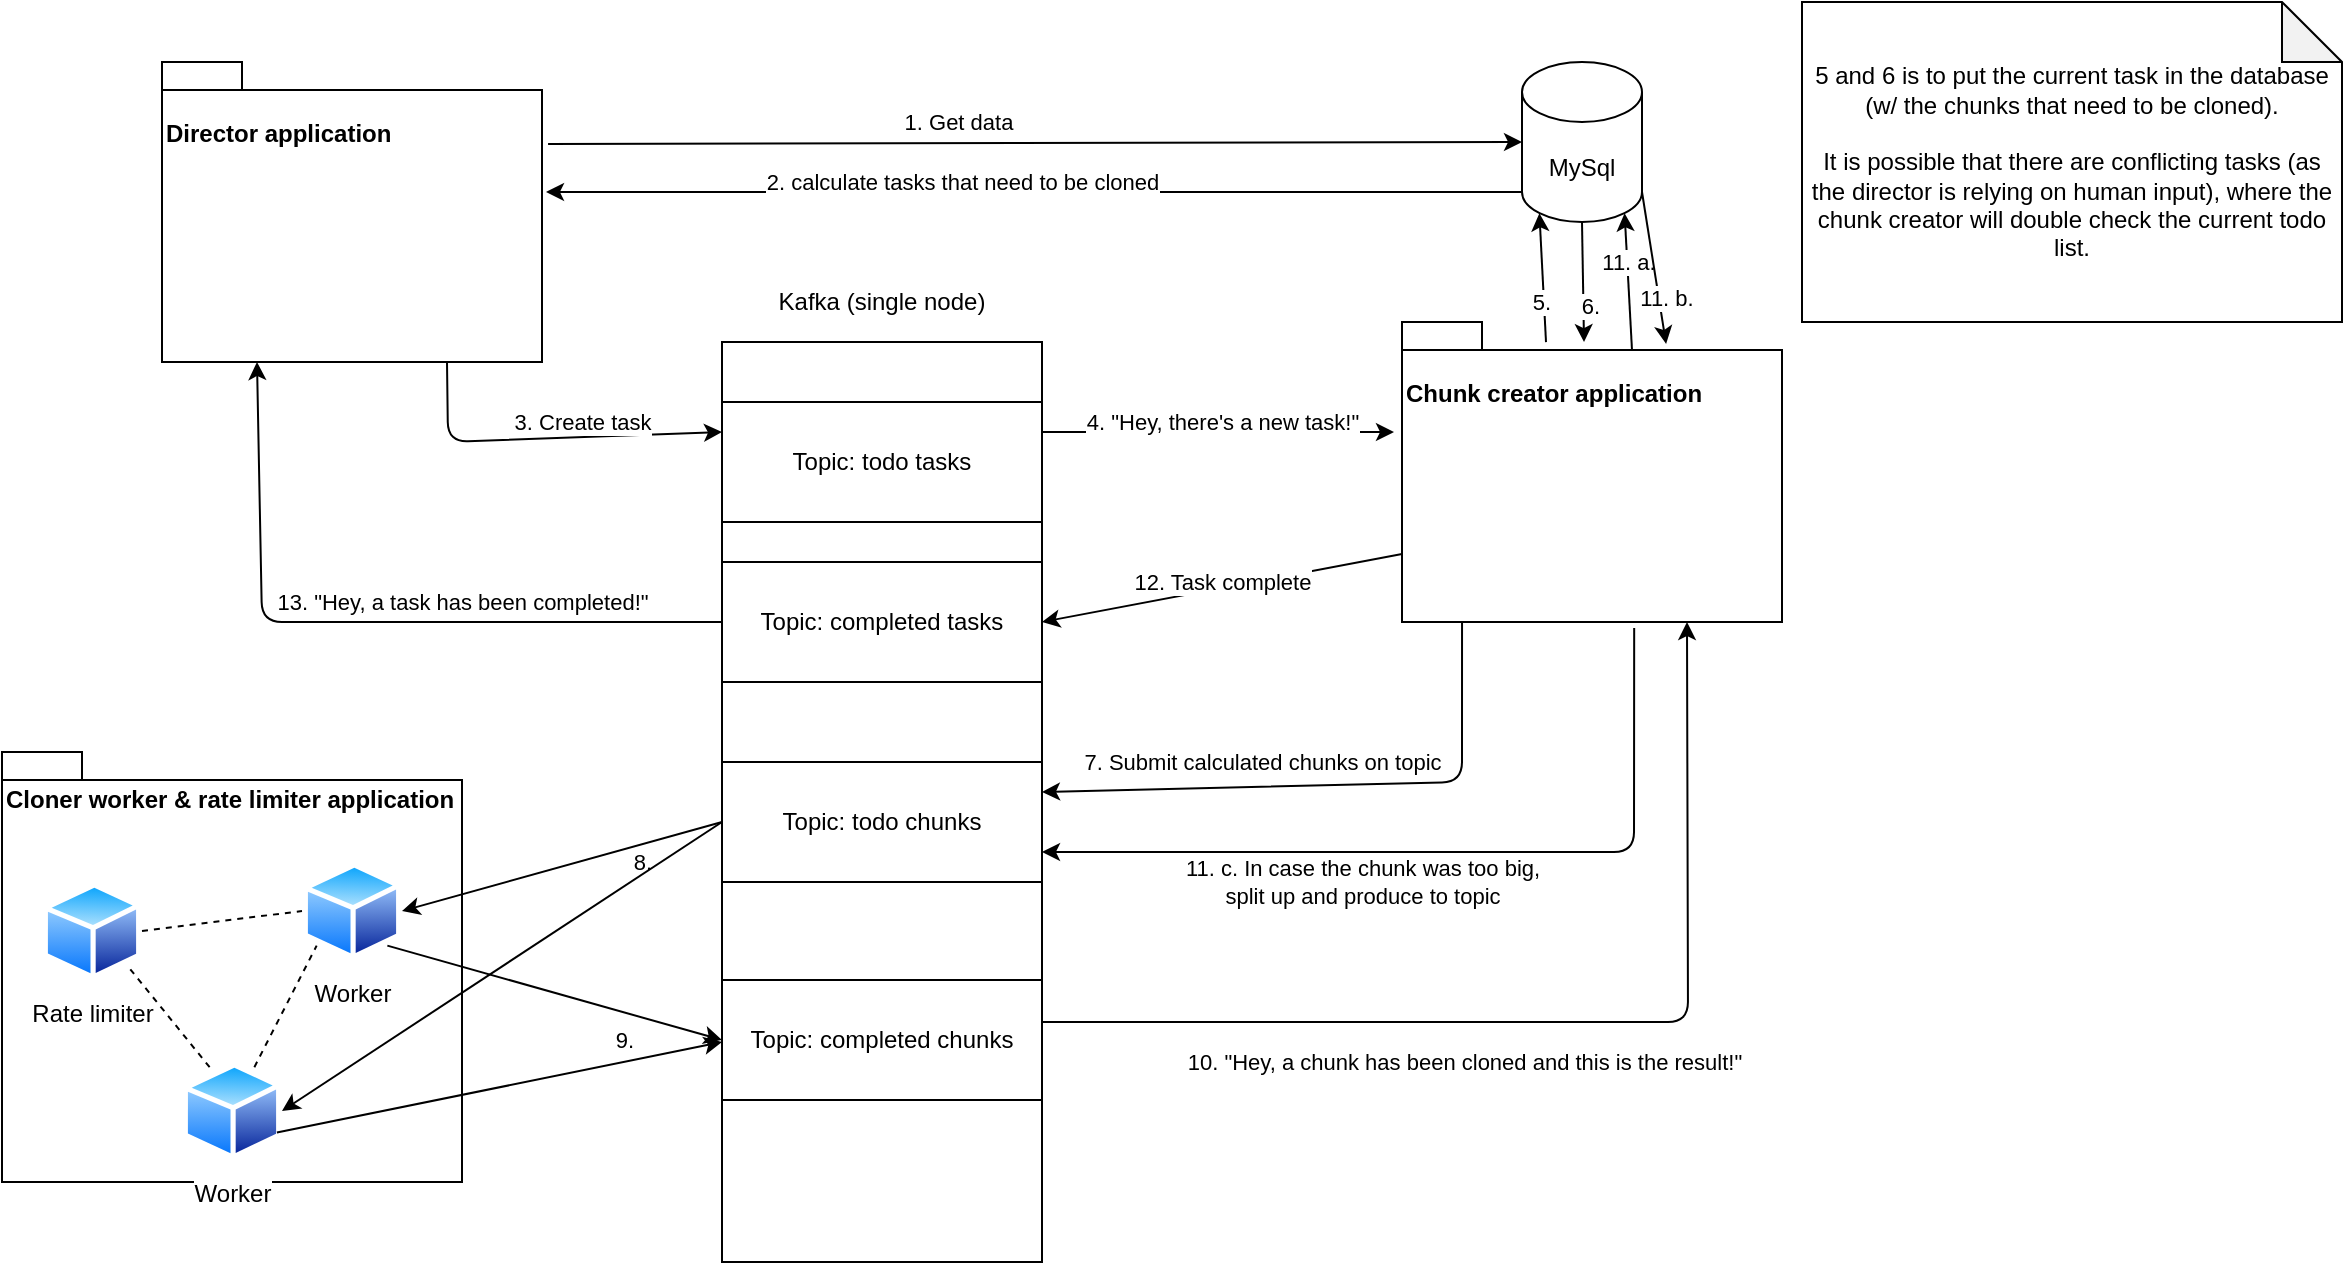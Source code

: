 <mxfile version="13.7.9" type="device"><diagram id="YGWWCOISOSAAeHfrQoLg" name="Page-1"><mxGraphModel dx="1408" dy="838" grid="1" gridSize="10" guides="1" tooltips="1" connect="1" arrows="1" fold="1" page="1" pageScale="1" pageWidth="1500" pageHeight="500" math="0" shadow="0"><root><mxCell id="0"/><mxCell id="1" parent="0"/><mxCell id="U3ksjtpGP8WMTzJNxhXn-11" value="" style="rounded=0;whiteSpace=wrap;html=1;" vertex="1" parent="1"><mxGeometry x="390" y="180" width="160" height="460" as="geometry"/></mxCell><mxCell id="U3ksjtpGP8WMTzJNxhXn-12" value="Kafka (single node)" style="text;html=1;strokeColor=none;fillColor=none;align=center;verticalAlign=middle;whiteSpace=wrap;rounded=0;" vertex="1" parent="1"><mxGeometry x="415" y="150" width="110" height="20" as="geometry"/></mxCell><mxCell id="U3ksjtpGP8WMTzJNxhXn-13" value="&lt;p style=&quot;line-height: 120%&quot;&gt;Director application&lt;/p&gt;" style="shape=folder;fontStyle=1;spacingTop=10;tabWidth=40;tabHeight=14;tabPosition=left;html=1;align=left;horizontal=1;verticalAlign=top;" vertex="1" parent="1"><mxGeometry x="110" y="40" width="190" height="150" as="geometry"/></mxCell><mxCell id="U3ksjtpGP8WMTzJNxhXn-14" value="MySql" style="shape=cylinder3;whiteSpace=wrap;html=1;boundedLbl=1;backgroundOutline=1;size=15;" vertex="1" parent="1"><mxGeometry x="790" y="40" width="60" height="80" as="geometry"/></mxCell><mxCell id="U3ksjtpGP8WMTzJNxhXn-15" value="" style="endArrow=classic;html=1;exitX=1.016;exitY=0.273;exitDx=0;exitDy=0;exitPerimeter=0;entryX=0;entryY=0.5;entryDx=0;entryDy=0;entryPerimeter=0;" edge="1" parent="1" source="U3ksjtpGP8WMTzJNxhXn-13" target="U3ksjtpGP8WMTzJNxhXn-14"><mxGeometry width="50" height="50" relative="1" as="geometry"><mxPoint x="350" y="130" as="sourcePoint"/><mxPoint x="400" y="80" as="targetPoint"/></mxGeometry></mxCell><mxCell id="U3ksjtpGP8WMTzJNxhXn-16" value="1. Get data" style="edgeLabel;html=1;align=center;verticalAlign=middle;resizable=0;points=[];" vertex="1" connectable="0" parent="U3ksjtpGP8WMTzJNxhXn-15"><mxGeometry x="-0.314" y="3" relative="1" as="geometry"><mxPoint x="37.97" y="-7.62" as="offset"/></mxGeometry></mxCell><mxCell id="U3ksjtpGP8WMTzJNxhXn-17" value="" style="endArrow=classic;html=1;exitX=0;exitY=1;exitDx=0;exitDy=-15;exitPerimeter=0;" edge="1" parent="1" source="U3ksjtpGP8WMTzJNxhXn-14"><mxGeometry width="50" height="50" relative="1" as="geometry"><mxPoint x="560" y="270" as="sourcePoint"/><mxPoint x="302" y="105" as="targetPoint"/></mxGeometry></mxCell><mxCell id="U3ksjtpGP8WMTzJNxhXn-18" value="2. calculate tasks that need to be cloned" style="edgeLabel;html=1;align=center;verticalAlign=middle;resizable=0;points=[];" vertex="1" connectable="0" parent="U3ksjtpGP8WMTzJNxhXn-17"><mxGeometry x="0.431" y="1" relative="1" as="geometry"><mxPoint x="69" y="-6" as="offset"/></mxGeometry></mxCell><mxCell id="U3ksjtpGP8WMTzJNxhXn-19" value="Topic: todo tasks" style="rounded=0;whiteSpace=wrap;html=1;" vertex="1" parent="1"><mxGeometry x="390" y="210" width="160" height="60" as="geometry"/></mxCell><mxCell id="U3ksjtpGP8WMTzJNxhXn-20" value="" style="endArrow=classic;html=1;exitX=0.75;exitY=1;exitDx=0;exitDy=0;exitPerimeter=0;entryX=0;entryY=0.25;entryDx=0;entryDy=0;rounded=1;" edge="1" parent="1" source="U3ksjtpGP8WMTzJNxhXn-13" target="U3ksjtpGP8WMTzJNxhXn-19"><mxGeometry width="50" height="50" relative="1" as="geometry"><mxPoint x="220" y="360" as="sourcePoint"/><mxPoint x="270" y="310" as="targetPoint"/><Array as="points"><mxPoint x="253" y="230"/></Array></mxGeometry></mxCell><mxCell id="U3ksjtpGP8WMTzJNxhXn-21" value="3. Create task" style="edgeLabel;html=1;align=center;verticalAlign=middle;resizable=0;points=[];" vertex="1" connectable="0" parent="U3ksjtpGP8WMTzJNxhXn-20"><mxGeometry x="0.445" y="-3" relative="1" as="geometry"><mxPoint x="-21.05" y="-9.79" as="offset"/></mxGeometry></mxCell><mxCell id="U3ksjtpGP8WMTzJNxhXn-22" value="&lt;p style=&quot;line-height: 120%&quot;&gt;Chunk creator application&lt;/p&gt;" style="shape=folder;fontStyle=1;spacingTop=10;tabWidth=40;tabHeight=14;tabPosition=left;html=1;align=left;horizontal=1;verticalAlign=top;" vertex="1" parent="1"><mxGeometry x="730" y="170" width="190" height="150" as="geometry"/></mxCell><mxCell id="U3ksjtpGP8WMTzJNxhXn-23" value="" style="endArrow=classic;html=1;exitX=1;exitY=0.25;exitDx=0;exitDy=0;" edge="1" parent="1" source="U3ksjtpGP8WMTzJNxhXn-19"><mxGeometry width="50" height="50" relative="1" as="geometry"><mxPoint x="560" y="270" as="sourcePoint"/><mxPoint x="726" y="225" as="targetPoint"/></mxGeometry></mxCell><mxCell id="U3ksjtpGP8WMTzJNxhXn-24" value="4. &quot;Hey, there's a new task!&quot;" style="edgeLabel;html=1;align=center;verticalAlign=middle;resizable=0;points=[];" vertex="1" connectable="0" parent="U3ksjtpGP8WMTzJNxhXn-23"><mxGeometry x="0.307" y="-1" relative="1" as="geometry"><mxPoint x="-25" y="-6" as="offset"/></mxGeometry></mxCell><mxCell id="U3ksjtpGP8WMTzJNxhXn-25" value="Topic: completed tasks" style="rounded=0;whiteSpace=wrap;html=1;" vertex="1" parent="1"><mxGeometry x="390" y="290" width="160" height="60" as="geometry"/></mxCell><mxCell id="U3ksjtpGP8WMTzJNxhXn-26" value="Topic: todo chunks" style="rounded=0;whiteSpace=wrap;html=1;" vertex="1" parent="1"><mxGeometry x="390" y="390" width="160" height="60" as="geometry"/></mxCell><mxCell id="U3ksjtpGP8WMTzJNxhXn-27" value="" style="endArrow=classic;html=1;entryX=0.145;entryY=1;entryDx=0;entryDy=-4.35;entryPerimeter=0;exitX=0.379;exitY=0.067;exitDx=0;exitDy=0;exitPerimeter=0;" edge="1" parent="1" source="U3ksjtpGP8WMTzJNxhXn-22" target="U3ksjtpGP8WMTzJNxhXn-14"><mxGeometry width="50" height="50" relative="1" as="geometry"><mxPoint x="880" y="450" as="sourcePoint"/><mxPoint x="930" y="400" as="targetPoint"/></mxGeometry></mxCell><mxCell id="U3ksjtpGP8WMTzJNxhXn-28" value="5.&amp;nbsp;" style="edgeLabel;html=1;align=center;verticalAlign=middle;resizable=0;points=[];" vertex="1" connectable="0" parent="U3ksjtpGP8WMTzJNxhXn-27"><mxGeometry x="-0.377" relative="1" as="geometry"><mxPoint as="offset"/></mxGeometry></mxCell><mxCell id="U3ksjtpGP8WMTzJNxhXn-29" value="" style="endArrow=classic;html=1;exitX=0.5;exitY=1;exitDx=0;exitDy=0;exitPerimeter=0;entryX=0.479;entryY=0.067;entryDx=0;entryDy=0;entryPerimeter=0;" edge="1" parent="1" source="U3ksjtpGP8WMTzJNxhXn-14" target="U3ksjtpGP8WMTzJNxhXn-22"><mxGeometry width="50" height="50" relative="1" as="geometry"><mxPoint x="890" y="170" as="sourcePoint"/><mxPoint x="940" y="120" as="targetPoint"/></mxGeometry></mxCell><mxCell id="U3ksjtpGP8WMTzJNxhXn-30" value="6." style="edgeLabel;html=1;align=center;verticalAlign=middle;resizable=0;points=[];" vertex="1" connectable="0" parent="U3ksjtpGP8WMTzJNxhXn-29"><mxGeometry x="0.401" y="3" relative="1" as="geometry"><mxPoint as="offset"/></mxGeometry></mxCell><mxCell id="U3ksjtpGP8WMTzJNxhXn-31" value="5 and 6 is to put the current task in the database (w/ the chunks that need to be cloned).&lt;br&gt;&lt;br&gt;It is possible that there are conflicting tasks (as the director is relying on human input), where the chunk creator will double check the current todo list." style="shape=note;whiteSpace=wrap;html=1;backgroundOutline=1;darkOpacity=0.05;" vertex="1" parent="1"><mxGeometry x="930" y="10" width="270" height="160" as="geometry"/></mxCell><mxCell id="U3ksjtpGP8WMTzJNxhXn-32" value="" style="endArrow=classic;html=1;entryX=1;entryY=0.25;entryDx=0;entryDy=0;exitX=0.158;exitY=1;exitDx=0;exitDy=0;exitPerimeter=0;" edge="1" parent="1" source="U3ksjtpGP8WMTzJNxhXn-22" target="U3ksjtpGP8WMTzJNxhXn-26"><mxGeometry width="50" height="50" relative="1" as="geometry"><mxPoint x="750" y="430" as="sourcePoint"/><mxPoint x="800" y="380" as="targetPoint"/><Array as="points"><mxPoint x="760" y="400"/></Array></mxGeometry></mxCell><mxCell id="U3ksjtpGP8WMTzJNxhXn-45" value="7. Submit calculated chunks on topic" style="edgeLabel;html=1;align=center;verticalAlign=middle;resizable=0;points=[];" vertex="1" connectable="0" parent="U3ksjtpGP8WMTzJNxhXn-32"><mxGeometry x="0.413" y="-2" relative="1" as="geometry"><mxPoint x="25.01" y="-10.98" as="offset"/></mxGeometry></mxCell><mxCell id="U3ksjtpGP8WMTzJNxhXn-33" value="Cloner worker &amp;amp; rate limiter application" style="shape=folder;fontStyle=1;spacingTop=10;tabWidth=40;tabHeight=14;tabPosition=left;html=1;verticalAlign=top;align=left;" vertex="1" parent="1"><mxGeometry x="30" y="385" width="230" height="215" as="geometry"/></mxCell><mxCell id="U3ksjtpGP8WMTzJNxhXn-34" value="Worker" style="aspect=fixed;perimeter=ellipsePerimeter;html=1;align=center;shadow=0;dashed=0;spacingTop=3;image;image=img/lib/active_directory/generic_node.svg;" vertex="1" parent="1"><mxGeometry x="180" y="440" width="50" height="49" as="geometry"/></mxCell><mxCell id="U3ksjtpGP8WMTzJNxhXn-35" value="Worker" style="aspect=fixed;perimeter=ellipsePerimeter;html=1;align=center;shadow=0;dashed=0;spacingTop=3;image;image=img/lib/active_directory/generic_node.svg;" vertex="1" parent="1"><mxGeometry x="120" y="540" width="50" height="49" as="geometry"/></mxCell><mxCell id="U3ksjtpGP8WMTzJNxhXn-36" value="Rate limiter" style="aspect=fixed;perimeter=ellipsePerimeter;html=1;align=center;shadow=0;dashed=0;spacingTop=3;image;image=img/lib/active_directory/generic_node.svg;" vertex="1" parent="1"><mxGeometry x="50" y="450" width="50" height="49" as="geometry"/></mxCell><mxCell id="U3ksjtpGP8WMTzJNxhXn-37" value="" style="endArrow=none;dashed=1;html=1;entryX=0;entryY=0.5;entryDx=0;entryDy=0;exitX=1;exitY=0.5;exitDx=0;exitDy=0;" edge="1" parent="1" source="U3ksjtpGP8WMTzJNxhXn-36" target="U3ksjtpGP8WMTzJNxhXn-34"><mxGeometry width="50" height="50" relative="1" as="geometry"><mxPoint x="110" y="510" as="sourcePoint"/><mxPoint x="160" y="460" as="targetPoint"/></mxGeometry></mxCell><mxCell id="U3ksjtpGP8WMTzJNxhXn-38" value="" style="endArrow=none;dashed=1;html=1;exitX=0.75;exitY=0;exitDx=0;exitDy=0;entryX=0;entryY=1;entryDx=0;entryDy=0;" edge="1" parent="1" source="U3ksjtpGP8WMTzJNxhXn-35" target="U3ksjtpGP8WMTzJNxhXn-34"><mxGeometry width="50" height="50" relative="1" as="geometry"><mxPoint x="107.452" y="473.723" as="sourcePoint"/><mxPoint x="190" y="474.5" as="targetPoint"/></mxGeometry></mxCell><mxCell id="U3ksjtpGP8WMTzJNxhXn-39" value="" style="endArrow=none;dashed=1;html=1;exitX=0.25;exitY=0;exitDx=0;exitDy=0;entryX=1;entryY=1;entryDx=0;entryDy=0;" edge="1" parent="1" source="U3ksjtpGP8WMTzJNxhXn-35" target="U3ksjtpGP8WMTzJNxhXn-36"><mxGeometry width="50" height="50" relative="1" as="geometry"><mxPoint x="166.0" y="552.499" as="sourcePoint"/><mxPoint x="197.141" y="491.645" as="targetPoint"/></mxGeometry></mxCell><mxCell id="U3ksjtpGP8WMTzJNxhXn-40" value="" style="endArrow=classic;html=1;exitX=0;exitY=0.5;exitDx=0;exitDy=0;entryX=1;entryY=0.5;entryDx=0;entryDy=0;" edge="1" parent="1" source="U3ksjtpGP8WMTzJNxhXn-26" target="U3ksjtpGP8WMTzJNxhXn-34"><mxGeometry width="50" height="50" relative="1" as="geometry"><mxPoint x="330" y="440" as="sourcePoint"/><mxPoint x="380" y="390" as="targetPoint"/></mxGeometry></mxCell><mxCell id="U3ksjtpGP8WMTzJNxhXn-46" value="8." style="edgeLabel;html=1;align=center;verticalAlign=middle;resizable=0;points=[];" vertex="1" connectable="0" parent="U3ksjtpGP8WMTzJNxhXn-40"><mxGeometry x="-0.241" y="-1" relative="1" as="geometry"><mxPoint x="20.96" y="4.08" as="offset"/></mxGeometry></mxCell><mxCell id="U3ksjtpGP8WMTzJNxhXn-41" value="" style="endArrow=classic;html=1;exitX=0;exitY=0.25;exitDx=0;exitDy=0;entryX=1;entryY=0.5;entryDx=0;entryDy=0;" edge="1" parent="1" target="U3ksjtpGP8WMTzJNxhXn-35"><mxGeometry width="50" height="50" relative="1" as="geometry"><mxPoint x="390" y="420" as="sourcePoint"/><mxPoint x="230" y="479.5" as="targetPoint"/></mxGeometry></mxCell><mxCell id="U3ksjtpGP8WMTzJNxhXn-42" value="Topic: completed chunks" style="rounded=0;whiteSpace=wrap;html=1;" vertex="1" parent="1"><mxGeometry x="390" y="499" width="160" height="60" as="geometry"/></mxCell><mxCell id="U3ksjtpGP8WMTzJNxhXn-43" value="" style="endArrow=classic;html=1;exitX=1;exitY=1;exitDx=0;exitDy=0;entryX=0;entryY=0.5;entryDx=0;entryDy=0;" edge="1" parent="1" source="U3ksjtpGP8WMTzJNxhXn-34" target="U3ksjtpGP8WMTzJNxhXn-42"><mxGeometry width="50" height="50" relative="1" as="geometry"><mxPoint x="430" y="550" as="sourcePoint"/><mxPoint x="270" y="594.5" as="targetPoint"/></mxGeometry></mxCell><mxCell id="U3ksjtpGP8WMTzJNxhXn-47" value="9." style="edgeLabel;html=1;align=center;verticalAlign=middle;resizable=0;points=[];" vertex="1" connectable="0" parent="U3ksjtpGP8WMTzJNxhXn-43"><mxGeometry x="0.179" y="-1" relative="1" as="geometry"><mxPoint x="19.28" y="18.59" as="offset"/></mxGeometry></mxCell><mxCell id="U3ksjtpGP8WMTzJNxhXn-44" value="" style="endArrow=classic;html=1;exitX=1;exitY=0.75;exitDx=0;exitDy=0;" edge="1" parent="1" source="U3ksjtpGP8WMTzJNxhXn-35"><mxGeometry width="50" height="50" relative="1" as="geometry"><mxPoint x="229.999" y="541.645" as="sourcePoint"/><mxPoint x="390" y="530" as="targetPoint"/></mxGeometry></mxCell><mxCell id="U3ksjtpGP8WMTzJNxhXn-48" value="" style="endArrow=classic;html=1;exitX=1;exitY=1;exitDx=0;exitDy=0;entryX=0.75;entryY=1;entryDx=0;entryDy=0;entryPerimeter=0;" edge="1" parent="1" target="U3ksjtpGP8WMTzJNxhXn-22"><mxGeometry width="50" height="50" relative="1" as="geometry"><mxPoint x="549.999" y="520.005" as="sourcePoint"/><mxPoint x="717.14" y="567.36" as="targetPoint"/><Array as="points"><mxPoint x="873" y="520"/></Array></mxGeometry></mxCell><mxCell id="U3ksjtpGP8WMTzJNxhXn-49" value="10. &quot;Hey, a chunk has been cloned and this is the result!&quot;" style="edgeLabel;html=1;align=center;verticalAlign=middle;resizable=0;points=[];" vertex="1" connectable="0" parent="U3ksjtpGP8WMTzJNxhXn-48"><mxGeometry x="0.179" y="-1" relative="1" as="geometry"><mxPoint x="-98" y="19" as="offset"/></mxGeometry></mxCell><mxCell id="U3ksjtpGP8WMTzJNxhXn-50" value="" style="endArrow=classic;html=1;entryX=1;entryY=0.75;entryDx=0;entryDy=0;exitX=0.611;exitY=1.02;exitDx=0;exitDy=0;exitPerimeter=0;" edge="1" parent="1" source="U3ksjtpGP8WMTzJNxhXn-22" target="U3ksjtpGP8WMTzJNxhXn-26"><mxGeometry width="50" height="50" relative="1" as="geometry"><mxPoint x="760" y="670" as="sourcePoint"/><mxPoint x="810" y="620" as="targetPoint"/><Array as="points"><mxPoint x="846" y="435"/></Array></mxGeometry></mxCell><mxCell id="U3ksjtpGP8WMTzJNxhXn-51" value="11. c. In case the chunk was too big, &lt;br&gt;split up and produce to topic" style="edgeLabel;html=1;align=center;verticalAlign=middle;resizable=0;points=[];" vertex="1" connectable="0" parent="U3ksjtpGP8WMTzJNxhXn-50"><mxGeometry x="0.02" y="-1" relative="1" as="geometry"><mxPoint x="-40" y="16" as="offset"/></mxGeometry></mxCell><mxCell id="U3ksjtpGP8WMTzJNxhXn-52" value="" style="endArrow=classic;html=1;entryX=0.855;entryY=1;entryDx=0;entryDy=-4.35;entryPerimeter=0;exitX=0;exitY=0;exitDx=115;exitDy=14;exitPerimeter=0;" edge="1" parent="1" source="U3ksjtpGP8WMTzJNxhXn-22" target="U3ksjtpGP8WMTzJNxhXn-14"><mxGeometry width="50" height="50" relative="1" as="geometry"><mxPoint x="1020" y="460" as="sourcePoint"/><mxPoint x="1070" y="410" as="targetPoint"/></mxGeometry></mxCell><mxCell id="U3ksjtpGP8WMTzJNxhXn-53" value="11. a." style="edgeLabel;html=1;align=center;verticalAlign=middle;resizable=0;points=[];" vertex="1" connectable="0" parent="U3ksjtpGP8WMTzJNxhXn-52"><mxGeometry x="-0.53" y="1" relative="1" as="geometry"><mxPoint y="-28.08" as="offset"/></mxGeometry></mxCell><mxCell id="U3ksjtpGP8WMTzJNxhXn-54" value="" style="endArrow=classic;html=1;exitX=1;exitY=1;exitDx=0;exitDy=-15;exitPerimeter=0;entryX=0.695;entryY=0.073;entryDx=0;entryDy=0;entryPerimeter=0;" edge="1" parent="1" source="U3ksjtpGP8WMTzJNxhXn-14" target="U3ksjtpGP8WMTzJNxhXn-22"><mxGeometry width="50" height="50" relative="1" as="geometry"><mxPoint x="830" y="130" as="sourcePoint"/><mxPoint x="831.01" y="190.05" as="targetPoint"/></mxGeometry></mxCell><mxCell id="U3ksjtpGP8WMTzJNxhXn-55" value="11. b." style="edgeLabel;html=1;align=center;verticalAlign=middle;resizable=0;points=[];" vertex="1" connectable="0" parent="U3ksjtpGP8WMTzJNxhXn-54"><mxGeometry x="0.401" y="3" relative="1" as="geometry"><mxPoint as="offset"/></mxGeometry></mxCell><mxCell id="U3ksjtpGP8WMTzJNxhXn-56" value="" style="endArrow=classic;html=1;exitX=0;exitY=0;exitDx=0;exitDy=116;exitPerimeter=0;entryX=1;entryY=0.5;entryDx=0;entryDy=0;" edge="1" parent="1" source="U3ksjtpGP8WMTzJNxhXn-22" target="U3ksjtpGP8WMTzJNxhXn-25"><mxGeometry width="50" height="50" relative="1" as="geometry"><mxPoint x="800" y="115" as="sourcePoint"/><mxPoint x="312" y="115" as="targetPoint"/></mxGeometry></mxCell><mxCell id="U3ksjtpGP8WMTzJNxhXn-57" value="12. Task complete" style="edgeLabel;html=1;align=center;verticalAlign=middle;resizable=0;points=[];" vertex="1" connectable="0" parent="U3ksjtpGP8WMTzJNxhXn-56"><mxGeometry x="0.431" y="1" relative="1" as="geometry"><mxPoint x="38.54" y="-11.3" as="offset"/></mxGeometry></mxCell><mxCell id="U3ksjtpGP8WMTzJNxhXn-58" value="" style="endArrow=classic;html=1;exitX=0;exitY=0.5;exitDx=0;exitDy=0;entryX=0.25;entryY=1;entryDx=0;entryDy=0;entryPerimeter=0;" edge="1" parent="1" source="U3ksjtpGP8WMTzJNxhXn-25" target="U3ksjtpGP8WMTzJNxhXn-13"><mxGeometry width="50" height="50" relative="1" as="geometry"><mxPoint x="110" y="380" as="sourcePoint"/><mxPoint x="160" y="330" as="targetPoint"/><Array as="points"><mxPoint x="160" y="320"/></Array></mxGeometry></mxCell><mxCell id="U3ksjtpGP8WMTzJNxhXn-59" value="13. &quot;Hey, a task has been completed!&quot;" style="edgeLabel;html=1;align=center;verticalAlign=middle;resizable=0;points=[];" vertex="1" connectable="0" parent="U3ksjtpGP8WMTzJNxhXn-58"><mxGeometry x="-0.056" relative="1" as="geometry"><mxPoint x="40" y="-10" as="offset"/></mxGeometry></mxCell></root></mxGraphModel></diagram></mxfile>